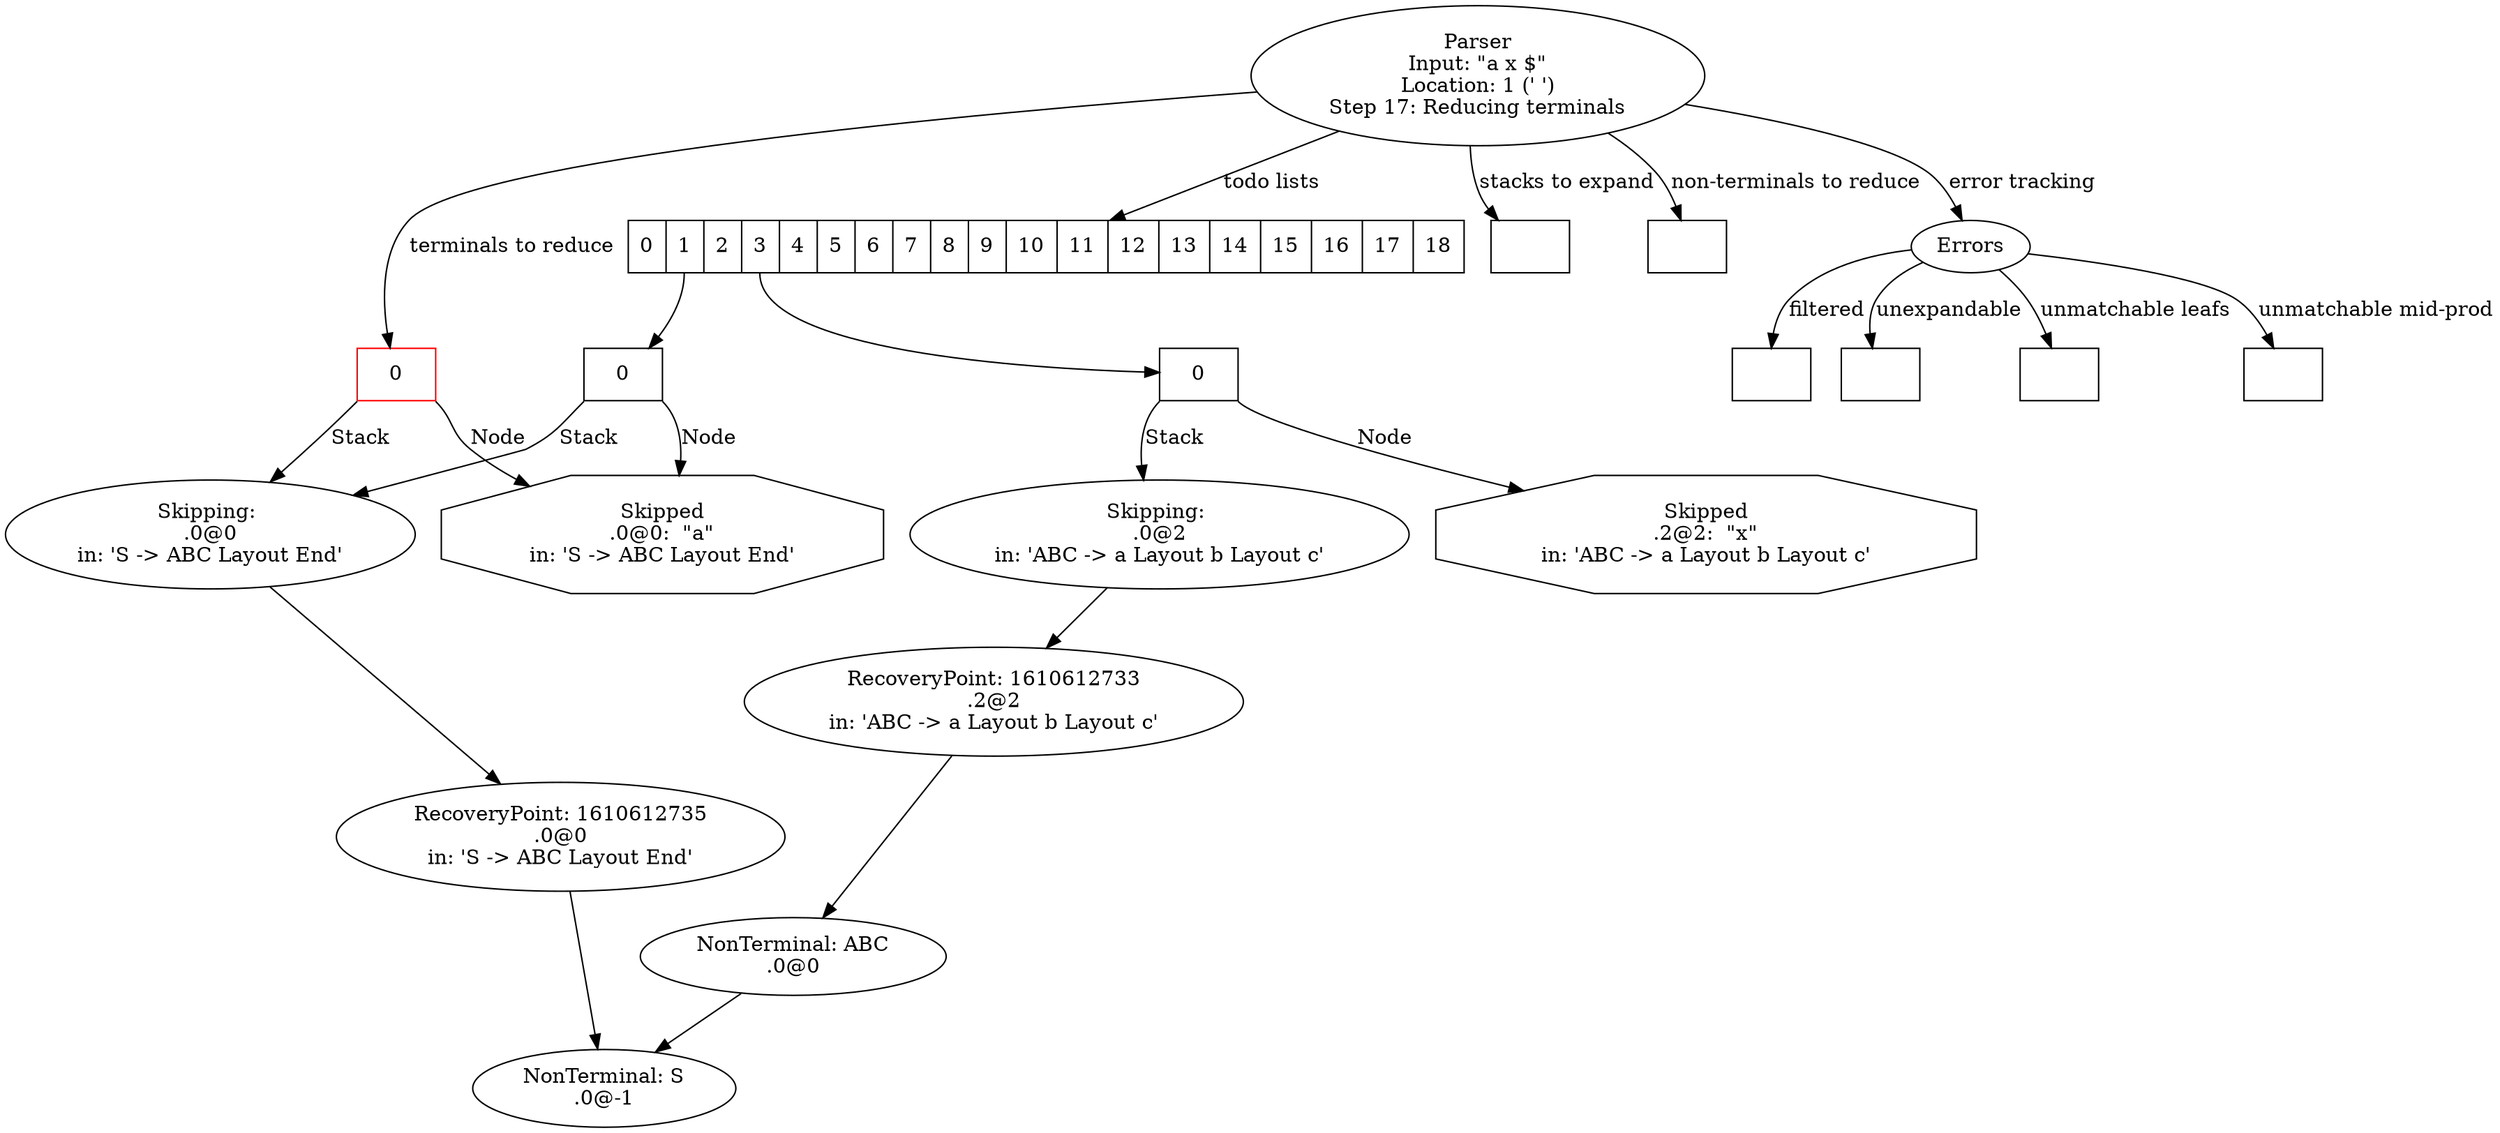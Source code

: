 digraph Parser {
"Parser"["label"="Parser\nInput: \"a x $\"\nLocation: 1 (' ')\nStep 17: Reducing terminals"];
"todo-1"["label"="<0> 0", "shape"="record"];
"1610612736"["label"="Skipping: \n.0@0\nin: 'S -> ABC Layout End'"];
"1610612735"["label"="RecoveryPoint: 1610612735\n.0@0\nin: 'S -> ABC Layout End'"];
"-1"["label"="NonTerminal: S\n.0@-1"];
"1610612735" -> "-1";
"1610612736" -> "1610612735";
"todo-1":"0":sw -> "1610612736"["label"="Stack"];
"131709548"["shape"="octagon", "label"="Skipped\n.0@0:  \"a\"\nin: 'S -> ABC Layout End'"];
"todo-1":"0":se -> "131709548"["label"="Node"];
"todoLists":"1" -> "todo-1";
"todo-3"["label"="<0> 0", "shape"="record"];
"1610612734"["label"="Skipping: \n.0@2\nin: 'ABC -> a Layout b Layout c'"];
"1610612733"["label"="RecoveryPoint: 1610612733\n.2@2\nin: 'ABC -> a Layout b Layout c'"];
"35"["label"="NonTerminal: ABC\n.0@0"];
"35" -> "-1";
"1610612733" -> "35";
"1610612734" -> "1610612733";
"todo-3":"0":sw -> "1610612734"["label"="Stack"];
"409393797"["shape"="octagon", "label"="Skipped\n.2@2:  \"x\"\nin: 'ABC -> a Layout b Layout c'"];
"todo-3":"0":se -> "409393797"["label"="Node"];
"todoLists":"3" -> "todo-3";
"todoLists"["label"="<0> 0 | <1> 1 | <2> 2 | <3> 3 | <4> 4 | <5> 5 | <6> 6 | <7> 7 | <8> 8 | <9> 9 | <10> 10 | <11> 11 | <12> 12 | <13> 13 | <14> 14 | <15> 15 | <16> 16 | <17> 17 | <18> 18", "shape"="record"];
"Parser" -> "todoLists"["label"="todo lists"];
"stacksToExpand"["label"="", "shape"="record"];
"Parser" -> "stacksToExpand"["label"="stacks to expand"];
"terminalsToReduce"["label"="<0> 0", "shape"="record", "color"="red"];
"terminalsToReduce":"0":sw -> "1610612736"["label"="Stack"];
"131709548"["shape"="octagon", "label"="Skipped\n.0@0:  \"a\"\nin: 'S -> ABC Layout End'"];
"terminalsToReduce":"0":se -> "131709548"["label"="Node"];
"Parser" -> "terminalsToReduce"["label"="terminals to reduce"];
"nonTerminalsToReduce"["label"="", "shape"="record"];
"Parser" -> "nonTerminalsToReduce"["label"="non-terminals to reduce"];
"unexpandableNodes"["label"="", "shape"="record"];
"unmatchableLeafNodes"["label"="", "shape"="record"];
"unmatchableMidProductionNodes"["shape"="record", "label"=""];
"filteredNodes"["label"="", "shape"="record"];
"error"["label"="Errors"];
"Parser" -> "error"["label"="error tracking"];
"error" -> "unexpandableNodes"["label"="unexpandable"];
"error" -> "unmatchableLeafNodes"["label"="unmatchable leafs"];
"error" -> "unmatchableMidProductionNodes"["label"="unmatchable mid-prod"];
"error" -> "filteredNodes"["label"="filtered"];
}
